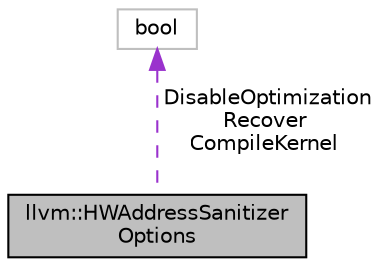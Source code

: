 digraph "llvm::HWAddressSanitizerOptions"
{
 // LATEX_PDF_SIZE
  bgcolor="transparent";
  edge [fontname="Helvetica",fontsize="10",labelfontname="Helvetica",labelfontsize="10"];
  node [fontname="Helvetica",fontsize="10",shape=record];
  Node1 [label="llvm::HWAddressSanitizer\lOptions",height=0.2,width=0.4,color="black", fillcolor="grey75", style="filled", fontcolor="black",tooltip=" "];
  Node2 -> Node1 [dir="back",color="darkorchid3",fontsize="10",style="dashed",label=" DisableOptimization\nRecover\nCompileKernel" ,fontname="Helvetica"];
  Node2 [label="bool",height=0.2,width=0.4,color="grey75",tooltip=" "];
}
